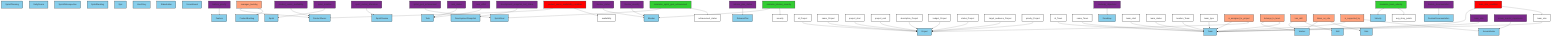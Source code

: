 graph TD
    %% Entities
    classDef entity fill:#87CEEB,stroke:#333,stroke-width:2px;
    classDef attribute fill:#FFFFFF,stroke:#333,stroke-width:2px;
    classDef relation fill:#FFA07A,stroke:#333,stroke-width:2px;
    classDef goal fill:#32CD32,stroke:#333,stroke-width:2px;
    classDef condition fill:#FF0000,stroke:#333,stroke-width:2px;
    classDef decisionVariable fill:#7A288A,stroke:#333,stroke-width:2px;

    %% Entities
    E0[Project]:::entity
    E1[Team]:::entity
    E2[Worker]:::entity
    E3[Feature]:::entity
    E4[Skill]:::entity
    E5[Role]:::entity
    E6[ProductOwner]:::entity
    E7[ScrumMaster]:::entity
    E8[ProductBacklog]:::entity
    E9[Sprint]:::entity
    E10[SprintPlanning]:::entity
    E11[DailyScrum]:::entity
    E12[SprintReview]:::entity
    E13[SprintRetrospective]:::entity
    E14[SprintBacklog]:::entity
    E15[SprintGoal]:::entity
    E16[Epic]:::entity
    E17[UserStory]:::entity
    E18[Task]:::entity
    E19[DevelopmentSnapshot]:::entity
    E20[Blocker]:::entity
    E21[Stakeholder]:::entity
    E22[Velocity]:::entity
    E23[ReleasePlan]:::entity
    E24[Roadmap]:::entity
    E25[ScrumBoard]:::entity
    E26[FeatureDocumentation]:::entity

    %% Attributes
    id_Project:::attribute --> E0
    name_Project:::attribute --> E0
    project_start:::attribute --> E0
    project_end:::attribute --> E0
    description_Project:::attribute --> E0
    budget_Project:::attribute --> E0
    status_Project:::attribute --> E0
    target_audience_Project:::attribute --> E0
    priority_Project:::attribute --> E0

    id_Team:::attribute --> E1
    name_Team:::attribute --> E1
    team_size:::attribute --> E1
    team_start:::attribute --> E1
    team_status:::attribute --> E1
    location_Team:::attribute --> E1
    team_type:::attribute --> E1

    %% Relations
    R1[is_assigned_to_project]:::relation --> E1
    R1 --> E0
    R2[belongs_to_team]:::relation --> E2
    R2 --> E1
    R3[has_skill]:::relation --> E2
    R3 --> E4
    R4[takes_on_role]:::relation --> E2
    R4 --> E5
    R5[manages_backlog]:::relation --> E6
    R5 --> E8
    R6[is_supported_by]:::relation --> E1
    R6 --> E7

    %% Goals
    G0[maximize_team_velocity]:::goal --> E22
    G0 --> avg_story_points:::attribute
    G1[minimize_blocker_severity]:::goal --> E20
    G1 --> severity:::attribute
    G2[maximize_sprint_goal_achievement]:::goal --> E15
    G2 --> achievement_status:::attribute

    %% Conditions
    C0[team_size_condition]:::condition --> E1
    C0 --> team_size:::attribute
    C1[product_owner_availability_condition]:::condition --> E6
    C1 --> availability:::attribute

    %% Decision Variables
    D0[team_size]:::decisionVariable --> E1
    D1[product_owner_availability]:::decisionVariable --> E6
    D2[scrum_master_experience]:::decisionVariable --> E7
    D_3[sprint_duration]:::decisionVariable --> E9
    D_4[feature_priority]:::decisionVariable --> E3
    D_5[task_status]:::decisionVariable --> E18
    D_6[blocker_status]:::decisionVariable --> E20
    D_7[sprint_goal_achievement]:::decisionVariable --> E15
    D_8[release_plan_status]:::decisionVariable --> E23
    D_9[roadmap_objectives]:::decisionVariable --> E24
    D_10[sprint_review_attendees]:::decisionVariable --> E12
    D_11[development_snapshot_test_status]:::decisionVariable --> E19
    D_12[feature_documentation]:::decisionVariable --> E26
    D_13[task_effort]:::decisionVariable --> E18
    D_14[blocker_severity]:::decisionVariable --> E20